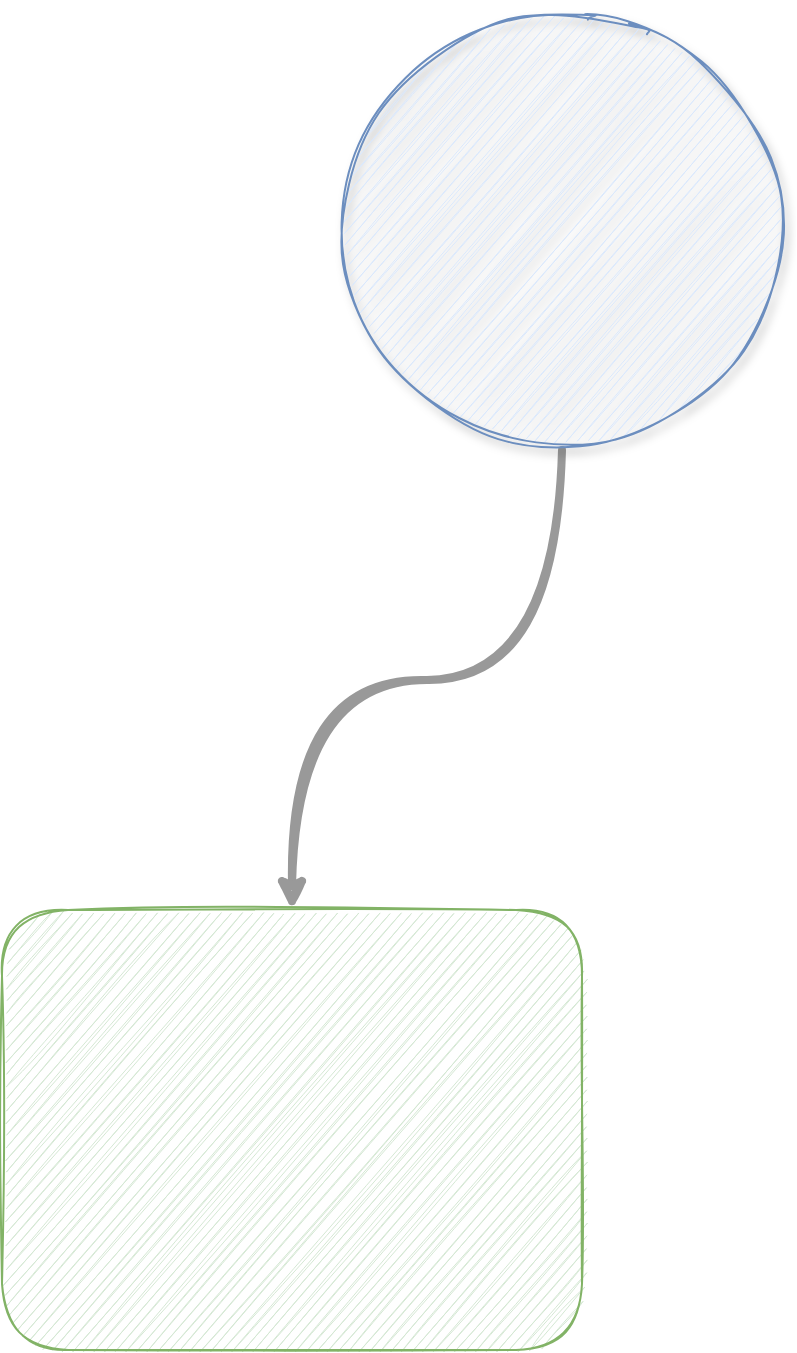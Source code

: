 <mxfile version="20.2.6" type="github">
  <diagram id="F8ZzzhPt6WF929b765hf" name="Page-1">
    <mxGraphModel dx="1011" dy="822" grid="1" gridSize="10" guides="1" tooltips="1" connect="1" arrows="1" fold="1" page="1" pageScale="1" pageWidth="850" pageHeight="1100" math="0" shadow="0">
      <root>
        <mxCell id="0" />
        <mxCell id="1" parent="0" />
        <mxCell id="QiHXSJGMS_nSBbkuwhRs-2" style="edgeStyle=orthogonalEdgeStyle;rounded=1;orthogonalLoop=1;jettySize=auto;html=1;strokeColor=#999999;strokeWidth=4;sketch=1;curved=1;" parent="1" source="HjBLI1Xo3R_VCkkVAhqT-1" target="QiHXSJGMS_nSBbkuwhRs-1" edge="1">
          <mxGeometry relative="1" as="geometry" />
        </mxCell>
        <mxCell id="HjBLI1Xo3R_VCkkVAhqT-1" value="" style="ellipse;whiteSpace=wrap;html=1;fillColor=#dae8fc;strokeColor=#6c8ebf;shadow=1;sketch=1;rounded=1;" parent="1" vertex="1">
          <mxGeometry x="560" y="60" width="220" height="220" as="geometry" />
        </mxCell>
        <mxCell id="QiHXSJGMS_nSBbkuwhRs-1" value="" style="rounded=1;whiteSpace=wrap;html=1;sketch=1;fillColor=#d5e8d4;strokeColor=#82b366;" parent="1" vertex="1">
          <mxGeometry x="390" y="510" width="290" height="220" as="geometry" />
        </mxCell>
      </root>
    </mxGraphModel>
  </diagram>
</mxfile>
